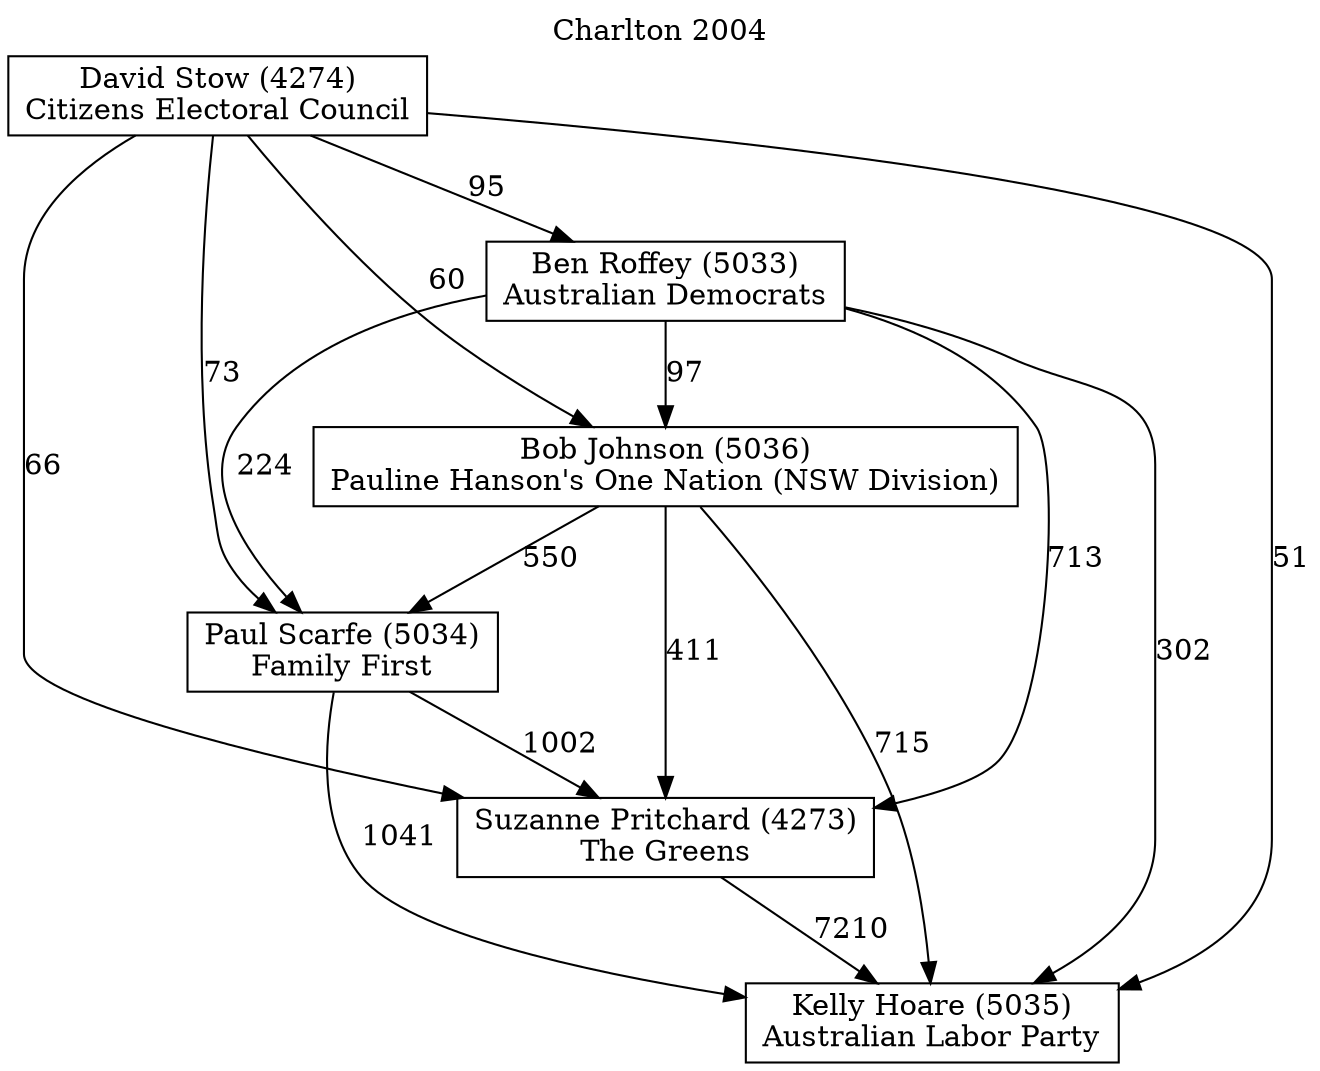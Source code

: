 // House preference flow
digraph "Kelly Hoare (5035)_Charlton_2004" {
	graph [label="Charlton 2004" labelloc=t mclimit=10]
	node [shape=box]
	"Ben Roffey (5033)" [label="Ben Roffey (5033)
Australian Democrats"]
	"Bob Johnson (5036)" [label="Bob Johnson (5036)
Pauline Hanson's One Nation (NSW Division)"]
	"David Stow (4274)" [label="David Stow (4274)
Citizens Electoral Council"]
	"Kelly Hoare (5035)" [label="Kelly Hoare (5035)
Australian Labor Party"]
	"Paul Scarfe (5034)" [label="Paul Scarfe (5034)
Family First"]
	"Suzanne Pritchard (4273)" [label="Suzanne Pritchard (4273)
The Greens"]
	"Ben Roffey (5033)" -> "Bob Johnson (5036)" [label=97]
	"Ben Roffey (5033)" -> "Kelly Hoare (5035)" [label=302]
	"Ben Roffey (5033)" -> "Paul Scarfe (5034)" [label=224]
	"Ben Roffey (5033)" -> "Suzanne Pritchard (4273)" [label=713]
	"Bob Johnson (5036)" -> "Kelly Hoare (5035)" [label=715]
	"Bob Johnson (5036)" -> "Paul Scarfe (5034)" [label=550]
	"Bob Johnson (5036)" -> "Suzanne Pritchard (4273)" [label=411]
	"David Stow (4274)" -> "Ben Roffey (5033)" [label=95]
	"David Stow (4274)" -> "Bob Johnson (5036)" [label=60]
	"David Stow (4274)" -> "Kelly Hoare (5035)" [label=51]
	"David Stow (4274)" -> "Paul Scarfe (5034)" [label=73]
	"David Stow (4274)" -> "Suzanne Pritchard (4273)" [label=66]
	"Paul Scarfe (5034)" -> "Kelly Hoare (5035)" [label=1041]
	"Paul Scarfe (5034)" -> "Suzanne Pritchard (4273)" [label=1002]
	"Suzanne Pritchard (4273)" -> "Kelly Hoare (5035)" [label=7210]
}
